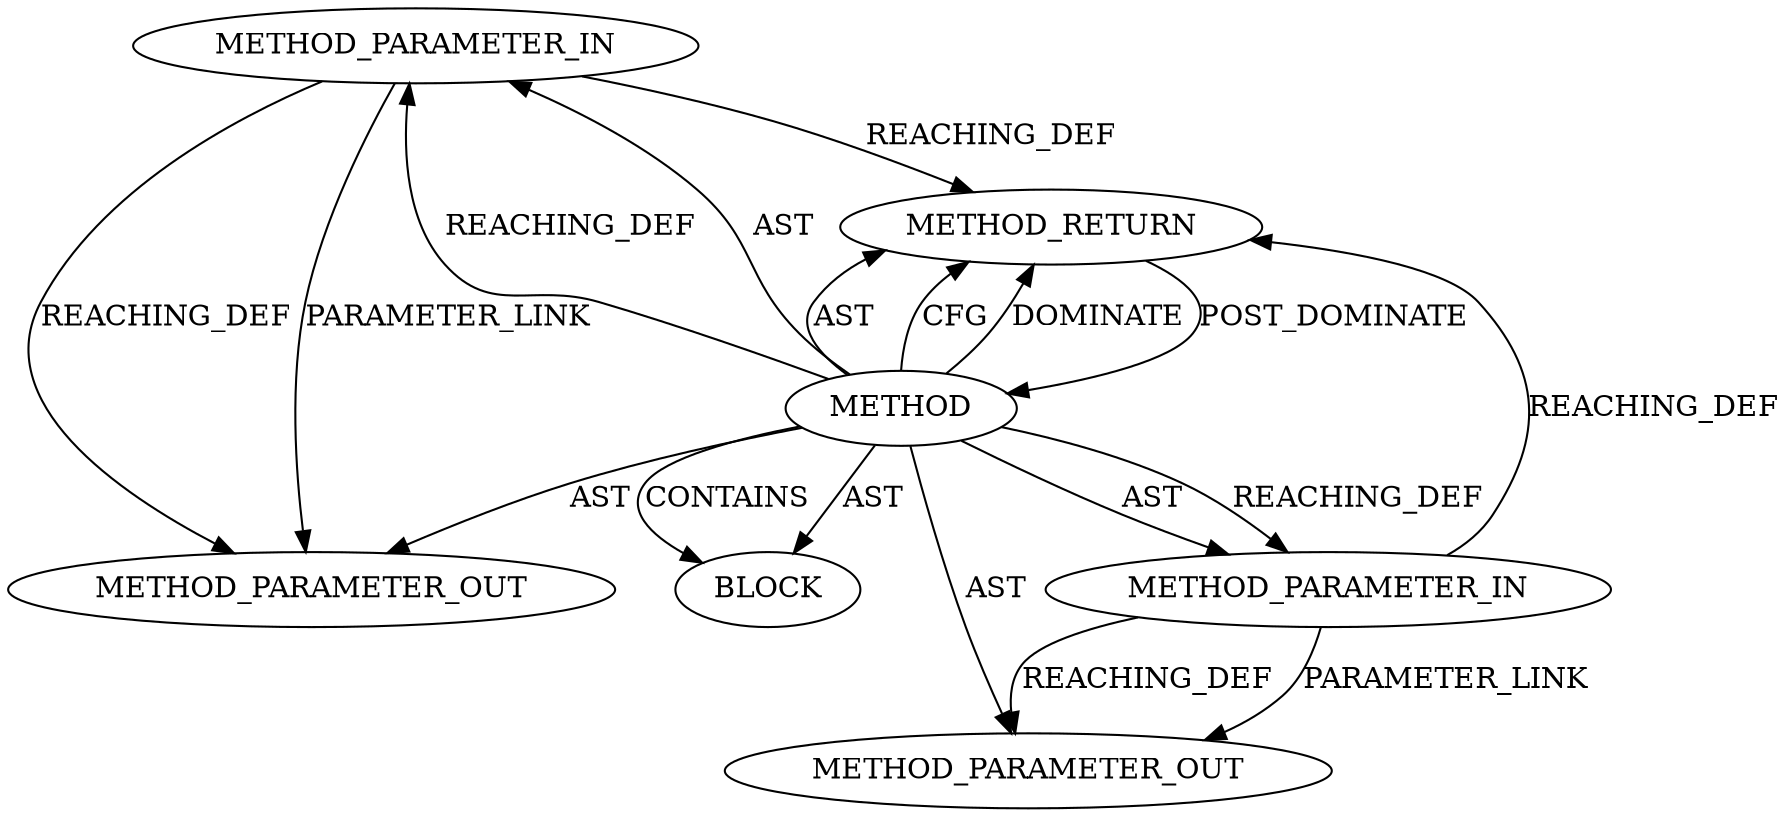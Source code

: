 digraph {
  105 [label=METHOD_PARAMETER_IN ORDER=1 CODE="p1" IS_VARIADIC=false TYPE_FULL_NAME="ANY" EVALUATION_STRATEGY="BY_VALUE" INDEX=1 NAME="p1"]
  107 [label=BLOCK ORDER=1 ARGUMENT_INDEX=1 CODE="<empty>" TYPE_FULL_NAME="ANY"]
  142 [label=METHOD_PARAMETER_OUT ORDER=1 CODE="p1" IS_VARIADIC=false TYPE_FULL_NAME="ANY" EVALUATION_STRATEGY="BY_VALUE" INDEX=1 NAME="p1"]
  106 [label=METHOD_PARAMETER_IN ORDER=2 CODE="p2" IS_VARIADIC=false TYPE_FULL_NAME="ANY" EVALUATION_STRATEGY="BY_VALUE" INDEX=2 NAME="p2"]
  108 [label=METHOD_RETURN ORDER=2 CODE="RET" TYPE_FULL_NAME="ANY" EVALUATION_STRATEGY="BY_VALUE"]
  143 [label=METHOD_PARAMETER_OUT ORDER=2 CODE="p2" IS_VARIADIC=false TYPE_FULL_NAME="ANY" EVALUATION_STRATEGY="BY_VALUE" INDEX=2 NAME="p2"]
  104 [label=METHOD AST_PARENT_TYPE="NAMESPACE_BLOCK" AST_PARENT_FULL_NAME="<global>" ORDER=0 CODE="<empty>" FULL_NAME="printf" IS_EXTERNAL=true FILENAME="<empty>" SIGNATURE="" NAME="printf"]
  104 -> 142 [label=AST ]
  106 -> 143 [label=PARAMETER_LINK ]
  105 -> 142 [label=PARAMETER_LINK ]
  104 -> 105 [label=REACHING_DEF VARIABLE=""]
  104 -> 105 [label=AST ]
  104 -> 108 [label=AST ]
  104 -> 108 [label=CFG ]
  106 -> 143 [label=REACHING_DEF VARIABLE="p2"]
  104 -> 106 [label=AST ]
  105 -> 108 [label=REACHING_DEF VARIABLE="p1"]
  104 -> 107 [label=CONTAINS ]
  104 -> 108 [label=DOMINATE ]
  104 -> 107 [label=AST ]
  104 -> 106 [label=REACHING_DEF VARIABLE=""]
  105 -> 142 [label=REACHING_DEF VARIABLE="p1"]
  104 -> 143 [label=AST ]
  106 -> 108 [label=REACHING_DEF VARIABLE="p2"]
  108 -> 104 [label=POST_DOMINATE ]
}
